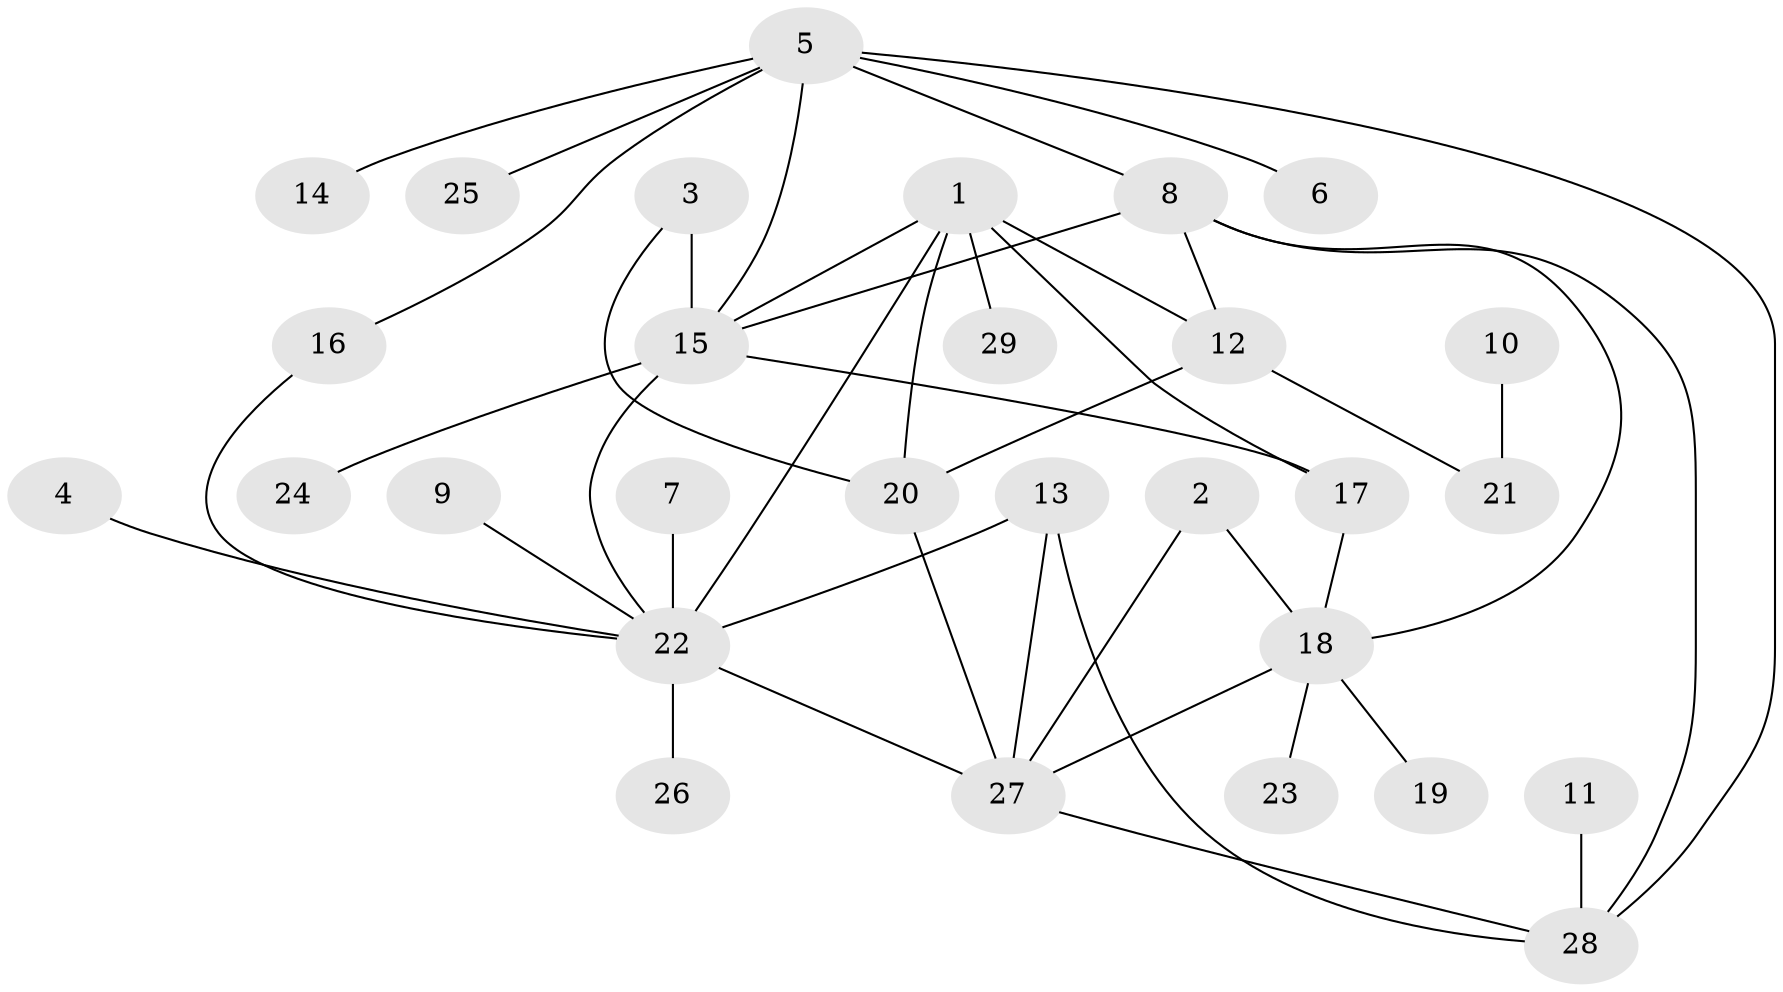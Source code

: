 // original degree distribution, {3: 0.05555555555555555, 7: 0.041666666666666664, 9: 0.013888888888888888, 4: 0.06944444444444445, 6: 0.027777777777777776, 10: 0.027777777777777776, 5: 0.013888888888888888, 13: 0.013888888888888888, 2: 0.125, 1: 0.6111111111111112}
// Generated by graph-tools (version 1.1) at 2025/37/03/04/25 23:37:35]
// undirected, 29 vertices, 43 edges
graph export_dot {
  node [color=gray90,style=filled];
  1;
  2;
  3;
  4;
  5;
  6;
  7;
  8;
  9;
  10;
  11;
  12;
  13;
  14;
  15;
  16;
  17;
  18;
  19;
  20;
  21;
  22;
  23;
  24;
  25;
  26;
  27;
  28;
  29;
  1 -- 12 [weight=1.0];
  1 -- 15 [weight=1.0];
  1 -- 17 [weight=1.0];
  1 -- 20 [weight=1.0];
  1 -- 22 [weight=1.0];
  1 -- 29 [weight=1.0];
  2 -- 18 [weight=1.0];
  2 -- 27 [weight=1.0];
  3 -- 15 [weight=1.0];
  3 -- 20 [weight=1.0];
  4 -- 22 [weight=1.0];
  5 -- 6 [weight=1.0];
  5 -- 8 [weight=1.0];
  5 -- 14 [weight=1.0];
  5 -- 15 [weight=1.0];
  5 -- 16 [weight=1.0];
  5 -- 25 [weight=1.0];
  5 -- 28 [weight=1.0];
  7 -- 22 [weight=1.0];
  8 -- 12 [weight=1.0];
  8 -- 15 [weight=1.0];
  8 -- 18 [weight=1.0];
  8 -- 28 [weight=1.0];
  9 -- 22 [weight=1.0];
  10 -- 21 [weight=1.0];
  11 -- 28 [weight=1.0];
  12 -- 20 [weight=1.0];
  12 -- 21 [weight=1.0];
  13 -- 22 [weight=1.0];
  13 -- 27 [weight=1.0];
  13 -- 28 [weight=1.0];
  15 -- 17 [weight=1.0];
  15 -- 22 [weight=1.0];
  15 -- 24 [weight=1.0];
  16 -- 22 [weight=1.0];
  17 -- 18 [weight=1.0];
  18 -- 19 [weight=1.0];
  18 -- 23 [weight=1.0];
  18 -- 27 [weight=1.0];
  20 -- 27 [weight=1.0];
  22 -- 26 [weight=1.0];
  22 -- 27 [weight=2.0];
  27 -- 28 [weight=1.0];
}

